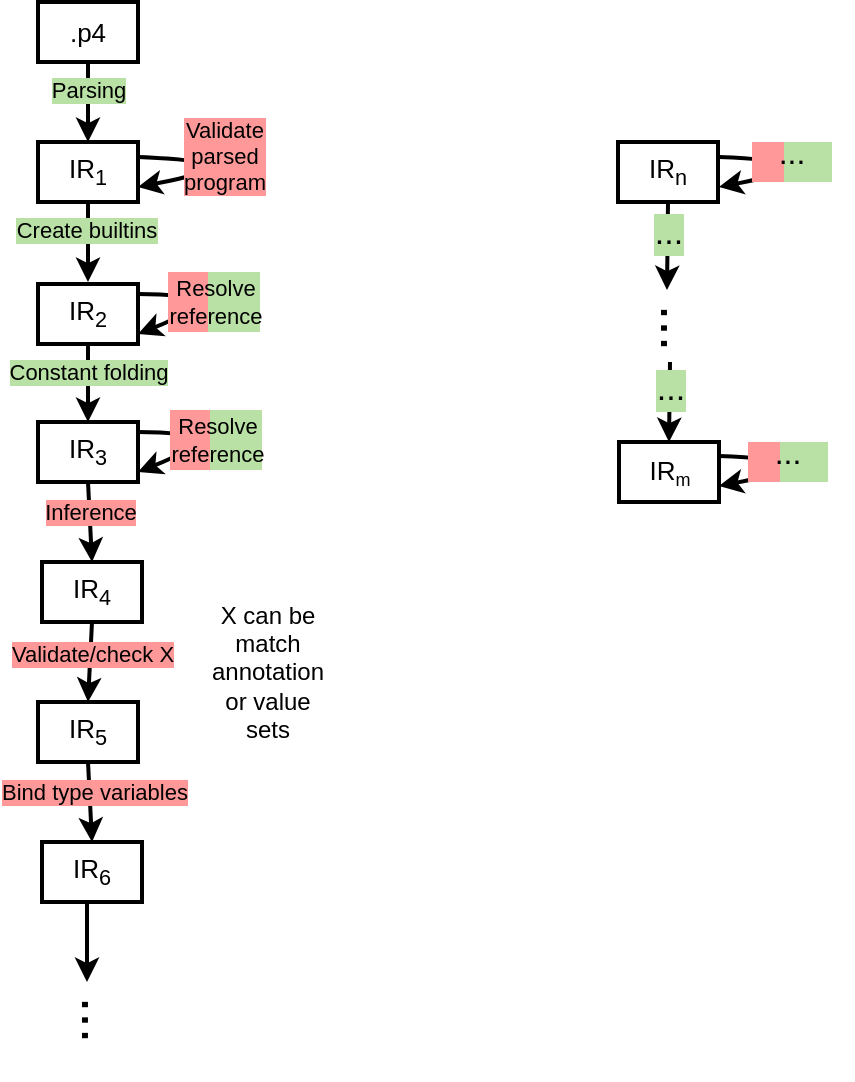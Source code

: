 <mxfile version="21.1.7" type="device">
  <diagram name="Page-1" id="JtbFiajrd-7srPfsZ-1I">
    <mxGraphModel dx="903" dy="603" grid="1" gridSize="10" guides="1" tooltips="1" connect="1" arrows="1" fold="1" page="1" pageScale="1" pageWidth="850" pageHeight="1100" math="0" shadow="0">
      <root>
        <mxCell id="0" />
        <mxCell id="1" parent="0" />
        <mxCell id="96RNWIto9iblRCjP-LKd-23" value="" style="endArrow=classic;html=1;strokeWidth=2;exitX=1;exitY=0.25;exitDx=0;exitDy=0;curved=1;entryX=1;entryY=0.75;entryDx=0;entryDy=0;elbow=vertical;" edge="1" parent="1">
          <mxGeometry width="50" height="50" relative="1" as="geometry">
            <mxPoint x="185" y="265" as="sourcePoint" />
            <mxPoint x="185" y="285" as="targetPoint" />
            <Array as="points">
              <mxPoint x="235" y="265" />
            </Array>
          </mxGeometry>
        </mxCell>
        <mxCell id="96RNWIto9iblRCjP-LKd-20" value="" style="endArrow=classic;html=1;strokeWidth=2;exitX=1;exitY=0.25;exitDx=0;exitDy=0;curved=1;entryX=1;entryY=0.75;entryDx=0;entryDy=0;elbow=vertical;" edge="1" parent="1">
          <mxGeometry width="50" height="50" relative="1" as="geometry">
            <mxPoint x="185" y="196" as="sourcePoint" />
            <mxPoint x="185" y="216" as="targetPoint" />
            <Array as="points">
              <mxPoint x="235" y="196" />
            </Array>
          </mxGeometry>
        </mxCell>
        <mxCell id="96RNWIto9iblRCjP-LKd-1" value="&lt;font style=&quot;font-size: 13px;&quot;&gt;.p4&lt;/font&gt;" style="rounded=0;whiteSpace=wrap;html=1;strokeWidth=2;" vertex="1" parent="1">
          <mxGeometry x="135" y="50" width="50" height="30" as="geometry" />
        </mxCell>
        <mxCell id="96RNWIto9iblRCjP-LKd-2" value="&lt;font style=&quot;font-size: 13px;&quot;&gt;IR&lt;sub&gt;1&lt;/sub&gt;&lt;/font&gt;" style="rounded=0;whiteSpace=wrap;html=1;strokeWidth=2;" vertex="1" parent="1">
          <mxGeometry x="135" y="120" width="50" height="30" as="geometry" />
        </mxCell>
        <mxCell id="96RNWIto9iblRCjP-LKd-3" value="&lt;font style=&quot;font-size: 13px;&quot;&gt;IR&lt;sub&gt;2&lt;/sub&gt;&lt;/font&gt;" style="rounded=0;whiteSpace=wrap;html=1;strokeWidth=2;" vertex="1" parent="1">
          <mxGeometry x="135" y="191" width="50" height="30" as="geometry" />
        </mxCell>
        <mxCell id="96RNWIto9iblRCjP-LKd-4" value="&lt;font style=&quot;font-size: 13px;&quot;&gt;IR&lt;sub&gt;3&lt;/sub&gt;&lt;/font&gt;" style="rounded=0;whiteSpace=wrap;html=1;strokeWidth=2;" vertex="1" parent="1">
          <mxGeometry x="135" y="260" width="50" height="30" as="geometry" />
        </mxCell>
        <mxCell id="96RNWIto9iblRCjP-LKd-5" value="&lt;font style=&quot;font-size: 13px;&quot;&gt;IR&lt;sub&gt;4&lt;/sub&gt;&lt;/font&gt;" style="rounded=0;whiteSpace=wrap;html=1;strokeWidth=2;" vertex="1" parent="1">
          <mxGeometry x="137" y="330" width="50" height="30" as="geometry" />
        </mxCell>
        <mxCell id="96RNWIto9iblRCjP-LKd-6" value="&lt;span style=&quot;font-size: 13px;&quot;&gt;IR&lt;sub&gt;5&lt;/sub&gt;&lt;/span&gt;" style="rounded=0;whiteSpace=wrap;html=1;strokeWidth=2;" vertex="1" parent="1">
          <mxGeometry x="135" y="400" width="50" height="30" as="geometry" />
        </mxCell>
        <mxCell id="96RNWIto9iblRCjP-LKd-7" value="&lt;span style=&quot;font-size: 13px;&quot;&gt;IR&lt;sub&gt;6&lt;/sub&gt;&lt;/span&gt;" style="rounded=0;whiteSpace=wrap;html=1;strokeWidth=2;" vertex="1" parent="1">
          <mxGeometry x="137" y="470" width="50" height="30" as="geometry" />
        </mxCell>
        <mxCell id="96RNWIto9iblRCjP-LKd-8" value="" style="endArrow=classic;html=1;rounded=0;strokeWidth=2;exitX=0.5;exitY=1;exitDx=0;exitDy=0;entryX=0.5;entryY=0;entryDx=0;entryDy=0;" edge="1" parent="1" source="96RNWIto9iblRCjP-LKd-1" target="96RNWIto9iblRCjP-LKd-2">
          <mxGeometry width="50" height="50" relative="1" as="geometry">
            <mxPoint x="310" y="340" as="sourcePoint" />
            <mxPoint x="360" y="290" as="targetPoint" />
          </mxGeometry>
        </mxCell>
        <mxCell id="96RNWIto9iblRCjP-LKd-10" value="&lt;font style=&quot;font-size: 11px;&quot;&gt;Parsing&lt;/font&gt;" style="edgeLabel;html=1;align=center;verticalAlign=middle;resizable=0;points=[];labelBackgroundColor=#B9E0A5;" vertex="1" connectable="0" parent="96RNWIto9iblRCjP-LKd-8">
          <mxGeometry x="0.1" relative="1" as="geometry">
            <mxPoint y="-8" as="offset" />
          </mxGeometry>
        </mxCell>
        <mxCell id="96RNWIto9iblRCjP-LKd-9" value="" style="endArrow=classic;html=1;strokeWidth=2;exitX=1;exitY=0.25;exitDx=0;exitDy=0;curved=1;entryX=1;entryY=0.75;entryDx=0;entryDy=0;elbow=vertical;" edge="1" parent="1" source="96RNWIto9iblRCjP-LKd-2" target="96RNWIto9iblRCjP-LKd-2">
          <mxGeometry width="50" height="50" relative="1" as="geometry">
            <mxPoint x="320" y="350" as="sourcePoint" />
            <mxPoint x="240" y="150" as="targetPoint" />
            <Array as="points">
              <mxPoint x="250" y="130" />
            </Array>
          </mxGeometry>
        </mxCell>
        <mxCell id="96RNWIto9iblRCjP-LKd-13" value="Validate &lt;br&gt;parsed &lt;br&gt;program" style="edgeLabel;html=1;align=center;verticalAlign=middle;resizable=0;points=[];labelBackgroundColor=#FF9999;" vertex="1" connectable="0" parent="96RNWIto9iblRCjP-LKd-9">
          <mxGeometry x="-0.711" relative="1" as="geometry">
            <mxPoint x="24" y="-1" as="offset" />
          </mxGeometry>
        </mxCell>
        <mxCell id="96RNWIto9iblRCjP-LKd-12" value="" style="endArrow=classic;html=1;rounded=0;strokeWidth=2;exitX=0.5;exitY=1;exitDx=0;exitDy=0;" edge="1" parent="1" source="96RNWIto9iblRCjP-LKd-2">
          <mxGeometry width="50" height="50" relative="1" as="geometry">
            <mxPoint x="330" y="360" as="sourcePoint" />
            <mxPoint x="160" y="190" as="targetPoint" />
          </mxGeometry>
        </mxCell>
        <mxCell id="96RNWIto9iblRCjP-LKd-15" value="&lt;font style=&quot;font-size: 11px;&quot;&gt;Create builtins&lt;/font&gt;" style="edgeLabel;html=1;align=center;verticalAlign=middle;resizable=0;points=[];labelBackgroundColor=#B9E0A5;" vertex="1" connectable="0" parent="96RNWIto9iblRCjP-LKd-12">
          <mxGeometry x="-0.3" y="-1" relative="1" as="geometry">
            <mxPoint as="offset" />
          </mxGeometry>
        </mxCell>
        <mxCell id="96RNWIto9iblRCjP-LKd-14" value="" style="endArrow=classic;html=1;rounded=0;strokeWidth=2;exitX=0.5;exitY=1;exitDx=0;exitDy=0;" edge="1" parent="1" source="96RNWIto9iblRCjP-LKd-3" target="96RNWIto9iblRCjP-LKd-4">
          <mxGeometry width="50" height="50" relative="1" as="geometry">
            <mxPoint x="340" y="370" as="sourcePoint" />
            <mxPoint x="390" y="320" as="targetPoint" />
          </mxGeometry>
        </mxCell>
        <mxCell id="96RNWIto9iblRCjP-LKd-22" value="Constant folding" style="edgeLabel;html=1;align=center;verticalAlign=middle;resizable=0;points=[];labelBackgroundColor=#B9E0A5;" vertex="1" connectable="0" parent="96RNWIto9iblRCjP-LKd-14">
          <mxGeometry x="-0.125" relative="1" as="geometry">
            <mxPoint y="-3" as="offset" />
          </mxGeometry>
        </mxCell>
        <mxCell id="96RNWIto9iblRCjP-LKd-16" value="" style="endArrow=classic;html=1;rounded=0;strokeWidth=2;exitX=0.5;exitY=1;exitDx=0;exitDy=0;entryX=0.5;entryY=0;entryDx=0;entryDy=0;" edge="1" parent="1" source="96RNWIto9iblRCjP-LKd-4" target="96RNWIto9iblRCjP-LKd-5">
          <mxGeometry width="50" height="50" relative="1" as="geometry">
            <mxPoint x="350" y="380" as="sourcePoint" />
            <mxPoint x="400" y="330" as="targetPoint" />
          </mxGeometry>
        </mxCell>
        <mxCell id="96RNWIto9iblRCjP-LKd-39" value="Inference" style="edgeLabel;html=1;align=center;verticalAlign=middle;resizable=0;points=[];labelBackgroundColor=#FF9999;" vertex="1" connectable="0" parent="96RNWIto9iblRCjP-LKd-16">
          <mxGeometry x="-0.15" relative="1" as="geometry">
            <mxPoint y="-2" as="offset" />
          </mxGeometry>
        </mxCell>
        <mxCell id="96RNWIto9iblRCjP-LKd-17" value="" style="endArrow=classic;html=1;rounded=0;strokeWidth=2;exitX=0.5;exitY=1;exitDx=0;exitDy=0;entryX=0.5;entryY=0;entryDx=0;entryDy=0;" edge="1" parent="1" source="96RNWIto9iblRCjP-LKd-5" target="96RNWIto9iblRCjP-LKd-6">
          <mxGeometry width="50" height="50" relative="1" as="geometry">
            <mxPoint x="360" y="390" as="sourcePoint" />
            <mxPoint x="410" y="340" as="targetPoint" />
          </mxGeometry>
        </mxCell>
        <mxCell id="96RNWIto9iblRCjP-LKd-40" value="Validate/check X" style="edgeLabel;html=1;align=center;verticalAlign=middle;resizable=0;points=[];labelBackgroundColor=#FF9999;" vertex="1" connectable="0" parent="96RNWIto9iblRCjP-LKd-17">
          <mxGeometry x="-0.05" y="1" relative="1" as="geometry">
            <mxPoint y="-3" as="offset" />
          </mxGeometry>
        </mxCell>
        <mxCell id="96RNWIto9iblRCjP-LKd-18" value="" style="endArrow=classic;html=1;rounded=0;strokeWidth=2;exitX=0.5;exitY=1;exitDx=0;exitDy=0;entryX=0.5;entryY=0;entryDx=0;entryDy=0;" edge="1" parent="1" source="96RNWIto9iblRCjP-LKd-6" target="96RNWIto9iblRCjP-LKd-7">
          <mxGeometry width="50" height="50" relative="1" as="geometry">
            <mxPoint x="370" y="400" as="sourcePoint" />
            <mxPoint x="420" y="350" as="targetPoint" />
          </mxGeometry>
        </mxCell>
        <mxCell id="96RNWIto9iblRCjP-LKd-42" value="Bind type variables" style="edgeLabel;html=1;align=center;verticalAlign=middle;resizable=0;points=[];labelBackgroundColor=#FF9999;" vertex="1" connectable="0" parent="96RNWIto9iblRCjP-LKd-18">
          <mxGeometry x="-0.2" y="2" relative="1" as="geometry">
            <mxPoint y="-1" as="offset" />
          </mxGeometry>
        </mxCell>
        <mxCell id="96RNWIto9iblRCjP-LKd-35" value="" style="group" vertex="1" connectable="0" parent="1">
          <mxGeometry x="195" y="254" width="60" height="30" as="geometry" />
        </mxCell>
        <mxCell id="96RNWIto9iblRCjP-LKd-36" value="" style="rounded=0;whiteSpace=wrap;html=1;fillColor=#FF9999;strokeColor=none;" vertex="1" parent="96RNWIto9iblRCjP-LKd-35">
          <mxGeometry x="6" width="20" height="30" as="geometry" />
        </mxCell>
        <mxCell id="96RNWIto9iblRCjP-LKd-37" value="" style="rounded=0;whiteSpace=wrap;html=1;fillColor=#B9E0A5;strokeColor=none;" vertex="1" parent="96RNWIto9iblRCjP-LKd-35">
          <mxGeometry x="26" width="26" height="30" as="geometry" />
        </mxCell>
        <mxCell id="96RNWIto9iblRCjP-LKd-38" value="Resolve reference" style="text;html=1;strokeColor=none;fillColor=none;align=center;verticalAlign=middle;whiteSpace=wrap;rounded=0;fontSize=11;" vertex="1" parent="96RNWIto9iblRCjP-LKd-35">
          <mxGeometry width="60" height="30" as="geometry" />
        </mxCell>
        <mxCell id="96RNWIto9iblRCjP-LKd-41" value="X can be match annotation or value sets" style="text;html=1;strokeColor=none;fillColor=none;align=center;verticalAlign=middle;whiteSpace=wrap;rounded=0;" vertex="1" parent="1">
          <mxGeometry x="220" y="370" width="60" height="30" as="geometry" />
        </mxCell>
        <mxCell id="96RNWIto9iblRCjP-LKd-45" value="" style="endArrow=classic;html=1;rounded=0;strokeWidth=2;exitX=0.5;exitY=1;exitDx=0;exitDy=0;entryX=0.5;entryY=0;entryDx=0;entryDy=0;" edge="1" parent="1">
          <mxGeometry width="50" height="50" relative="1" as="geometry">
            <mxPoint x="159.5" y="500" as="sourcePoint" />
            <mxPoint x="159.5" y="540" as="targetPoint" />
          </mxGeometry>
        </mxCell>
        <mxCell id="96RNWIto9iblRCjP-LKd-47" value="&lt;font style=&quot;font-size: 28px;&quot;&gt;...&lt;/font&gt;" style="text;html=1;strokeColor=none;fillColor=none;align=center;verticalAlign=middle;whiteSpace=wrap;rounded=0;rotation=90;" vertex="1" parent="1">
          <mxGeometry x="137" y="544" width="60" height="30" as="geometry" />
        </mxCell>
        <mxCell id="96RNWIto9iblRCjP-LKd-48" value="" style="group" vertex="1" connectable="0" parent="1">
          <mxGeometry x="194" y="185" width="60" height="30" as="geometry" />
        </mxCell>
        <mxCell id="96RNWIto9iblRCjP-LKd-49" value="" style="rounded=0;whiteSpace=wrap;html=1;fillColor=#FF9999;strokeColor=none;" vertex="1" parent="96RNWIto9iblRCjP-LKd-48">
          <mxGeometry x="6" width="20" height="30" as="geometry" />
        </mxCell>
        <mxCell id="96RNWIto9iblRCjP-LKd-50" value="" style="rounded=0;whiteSpace=wrap;html=1;fillColor=#B9E0A5;strokeColor=none;" vertex="1" parent="96RNWIto9iblRCjP-LKd-48">
          <mxGeometry x="26" width="26" height="30" as="geometry" />
        </mxCell>
        <mxCell id="96RNWIto9iblRCjP-LKd-51" value="Resolve reference" style="text;html=1;strokeColor=none;fillColor=none;align=center;verticalAlign=middle;whiteSpace=wrap;rounded=0;fontSize=11;" vertex="1" parent="96RNWIto9iblRCjP-LKd-48">
          <mxGeometry width="60" height="30" as="geometry" />
        </mxCell>
        <mxCell id="96RNWIto9iblRCjP-LKd-52" value="&lt;font style=&quot;font-size: 13px;&quot;&gt;IR&lt;sub&gt;n&lt;/sub&gt;&lt;/font&gt;" style="rounded=0;whiteSpace=wrap;html=1;strokeWidth=2;" vertex="1" parent="1">
          <mxGeometry x="425" y="120" width="50" height="30" as="geometry" />
        </mxCell>
        <mxCell id="96RNWIto9iblRCjP-LKd-53" value="&lt;font style=&quot;font-size: 13px;&quot;&gt;IR&lt;/font&gt;&lt;font style=&quot;font-size: 10.833px;&quot;&gt;&lt;sub&gt;m&lt;/sub&gt;&lt;/font&gt;" style="rounded=0;whiteSpace=wrap;html=1;strokeWidth=2;" vertex="1" parent="1">
          <mxGeometry x="425.5" y="270" width="50" height="30" as="geometry" />
        </mxCell>
        <mxCell id="96RNWIto9iblRCjP-LKd-54" value="" style="endArrow=classic;html=1;rounded=0;strokeWidth=2;exitX=0.5;exitY=1;exitDx=0;exitDy=0;entryX=0;entryY=0.75;entryDx=0;entryDy=0;" edge="1" parent="1" source="96RNWIto9iblRCjP-LKd-52" target="96RNWIto9iblRCjP-LKd-58">
          <mxGeometry width="50" height="50" relative="1" as="geometry">
            <mxPoint x="600" y="410" as="sourcePoint" />
            <mxPoint x="450" y="180" as="targetPoint" />
          </mxGeometry>
        </mxCell>
        <mxCell id="96RNWIto9iblRCjP-LKd-55" value="&lt;font style=&quot;font-size: 17px;&quot;&gt;...&lt;/font&gt;" style="edgeLabel;html=1;align=center;verticalAlign=middle;resizable=0;points=[];labelBackgroundColor=#B9E0A5;" vertex="1" connectable="0" parent="96RNWIto9iblRCjP-LKd-54">
          <mxGeometry x="0.1" relative="1" as="geometry">
            <mxPoint y="-8" as="offset" />
          </mxGeometry>
        </mxCell>
        <mxCell id="96RNWIto9iblRCjP-LKd-56" value="" style="endArrow=classic;html=1;strokeWidth=2;exitX=1;exitY=0.25;exitDx=0;exitDy=0;curved=1;entryX=1;entryY=0.75;entryDx=0;entryDy=0;elbow=vertical;" edge="1" parent="1">
          <mxGeometry width="50" height="50" relative="1" as="geometry">
            <mxPoint x="475.5" y="127.5" as="sourcePoint" />
            <mxPoint x="475.5" y="142.5" as="targetPoint" />
            <Array as="points">
              <mxPoint x="540.5" y="130" />
            </Array>
          </mxGeometry>
        </mxCell>
        <mxCell id="96RNWIto9iblRCjP-LKd-58" value="&lt;font style=&quot;font-size: 28px;&quot;&gt;...&lt;/font&gt;" style="text;html=1;strokeColor=none;fillColor=none;align=center;verticalAlign=middle;whiteSpace=wrap;rounded=0;rotation=90;" vertex="1" parent="1">
          <mxGeometry x="438.5" y="197.5" width="37" height="30" as="geometry" />
        </mxCell>
        <mxCell id="96RNWIto9iblRCjP-LKd-62" value="" style="endArrow=classic;html=1;rounded=0;strokeWidth=2;entryX=0.5;entryY=0;entryDx=0;entryDy=0;" edge="1" parent="1" target="96RNWIto9iblRCjP-LKd-53">
          <mxGeometry width="50" height="50" relative="1" as="geometry">
            <mxPoint x="451" y="230" as="sourcePoint" />
            <mxPoint x="450" y="270" as="targetPoint" />
          </mxGeometry>
        </mxCell>
        <mxCell id="96RNWIto9iblRCjP-LKd-63" value="&lt;font style=&quot;font-size: 17px;&quot;&gt;...&lt;/font&gt;" style="edgeLabel;html=1;align=center;verticalAlign=middle;resizable=0;points=[];labelBackgroundColor=#B9E0A5;" vertex="1" connectable="0" parent="96RNWIto9iblRCjP-LKd-62">
          <mxGeometry x="0.1" relative="1" as="geometry">
            <mxPoint y="-8" as="offset" />
          </mxGeometry>
        </mxCell>
        <mxCell id="96RNWIto9iblRCjP-LKd-68" value="" style="group" vertex="1" connectable="0" parent="1">
          <mxGeometry x="482" y="110" width="60" height="30" as="geometry" />
        </mxCell>
        <mxCell id="96RNWIto9iblRCjP-LKd-65" value="" style="rounded=0;whiteSpace=wrap;html=1;fillColor=#FF9999;strokeColor=none;" vertex="1" parent="96RNWIto9iblRCjP-LKd-68">
          <mxGeometry x="10" y="10" width="16" height="20" as="geometry" />
        </mxCell>
        <mxCell id="96RNWIto9iblRCjP-LKd-66" value="" style="rounded=0;whiteSpace=wrap;html=1;fillColor=#B9E0A5;strokeColor=none;" vertex="1" parent="96RNWIto9iblRCjP-LKd-68">
          <mxGeometry x="26" y="10" width="24" height="20" as="geometry" />
        </mxCell>
        <mxCell id="96RNWIto9iblRCjP-LKd-67" value="&lt;font style=&quot;font-size: 16px;&quot;&gt;...&lt;/font&gt;" style="text;html=1;strokeColor=none;fillColor=none;align=center;verticalAlign=middle;whiteSpace=wrap;rounded=0;fontSize=11;" vertex="1" parent="96RNWIto9iblRCjP-LKd-68">
          <mxGeometry width="60" height="30" as="geometry" />
        </mxCell>
        <mxCell id="96RNWIto9iblRCjP-LKd-69" value="" style="endArrow=classic;html=1;strokeWidth=2;exitX=1;exitY=0.25;exitDx=0;exitDy=0;curved=1;entryX=1;entryY=0.75;entryDx=0;entryDy=0;elbow=vertical;" edge="1" parent="1">
          <mxGeometry width="50" height="50" relative="1" as="geometry">
            <mxPoint x="475.5" y="277" as="sourcePoint" />
            <mxPoint x="475.5" y="292" as="targetPoint" />
            <Array as="points">
              <mxPoint x="540.5" y="279.5" />
            </Array>
          </mxGeometry>
        </mxCell>
        <mxCell id="96RNWIto9iblRCjP-LKd-70" value="" style="group" vertex="1" connectable="0" parent="1">
          <mxGeometry x="480" y="260" width="60" height="30" as="geometry" />
        </mxCell>
        <mxCell id="96RNWIto9iblRCjP-LKd-71" value="" style="rounded=0;whiteSpace=wrap;html=1;fillColor=#FF9999;strokeColor=none;" vertex="1" parent="96RNWIto9iblRCjP-LKd-70">
          <mxGeometry x="10" y="10" width="16" height="20" as="geometry" />
        </mxCell>
        <mxCell id="96RNWIto9iblRCjP-LKd-72" value="" style="rounded=0;whiteSpace=wrap;html=1;fillColor=#B9E0A5;strokeColor=none;" vertex="1" parent="96RNWIto9iblRCjP-LKd-70">
          <mxGeometry x="26" y="10" width="24" height="20" as="geometry" />
        </mxCell>
        <mxCell id="96RNWIto9iblRCjP-LKd-73" value="&lt;font style=&quot;font-size: 16px;&quot;&gt;...&lt;/font&gt;" style="text;html=1;strokeColor=none;fillColor=none;align=center;verticalAlign=middle;whiteSpace=wrap;rounded=0;fontSize=11;" vertex="1" parent="96RNWIto9iblRCjP-LKd-70">
          <mxGeometry width="60" height="30" as="geometry" />
        </mxCell>
      </root>
    </mxGraphModel>
  </diagram>
</mxfile>
